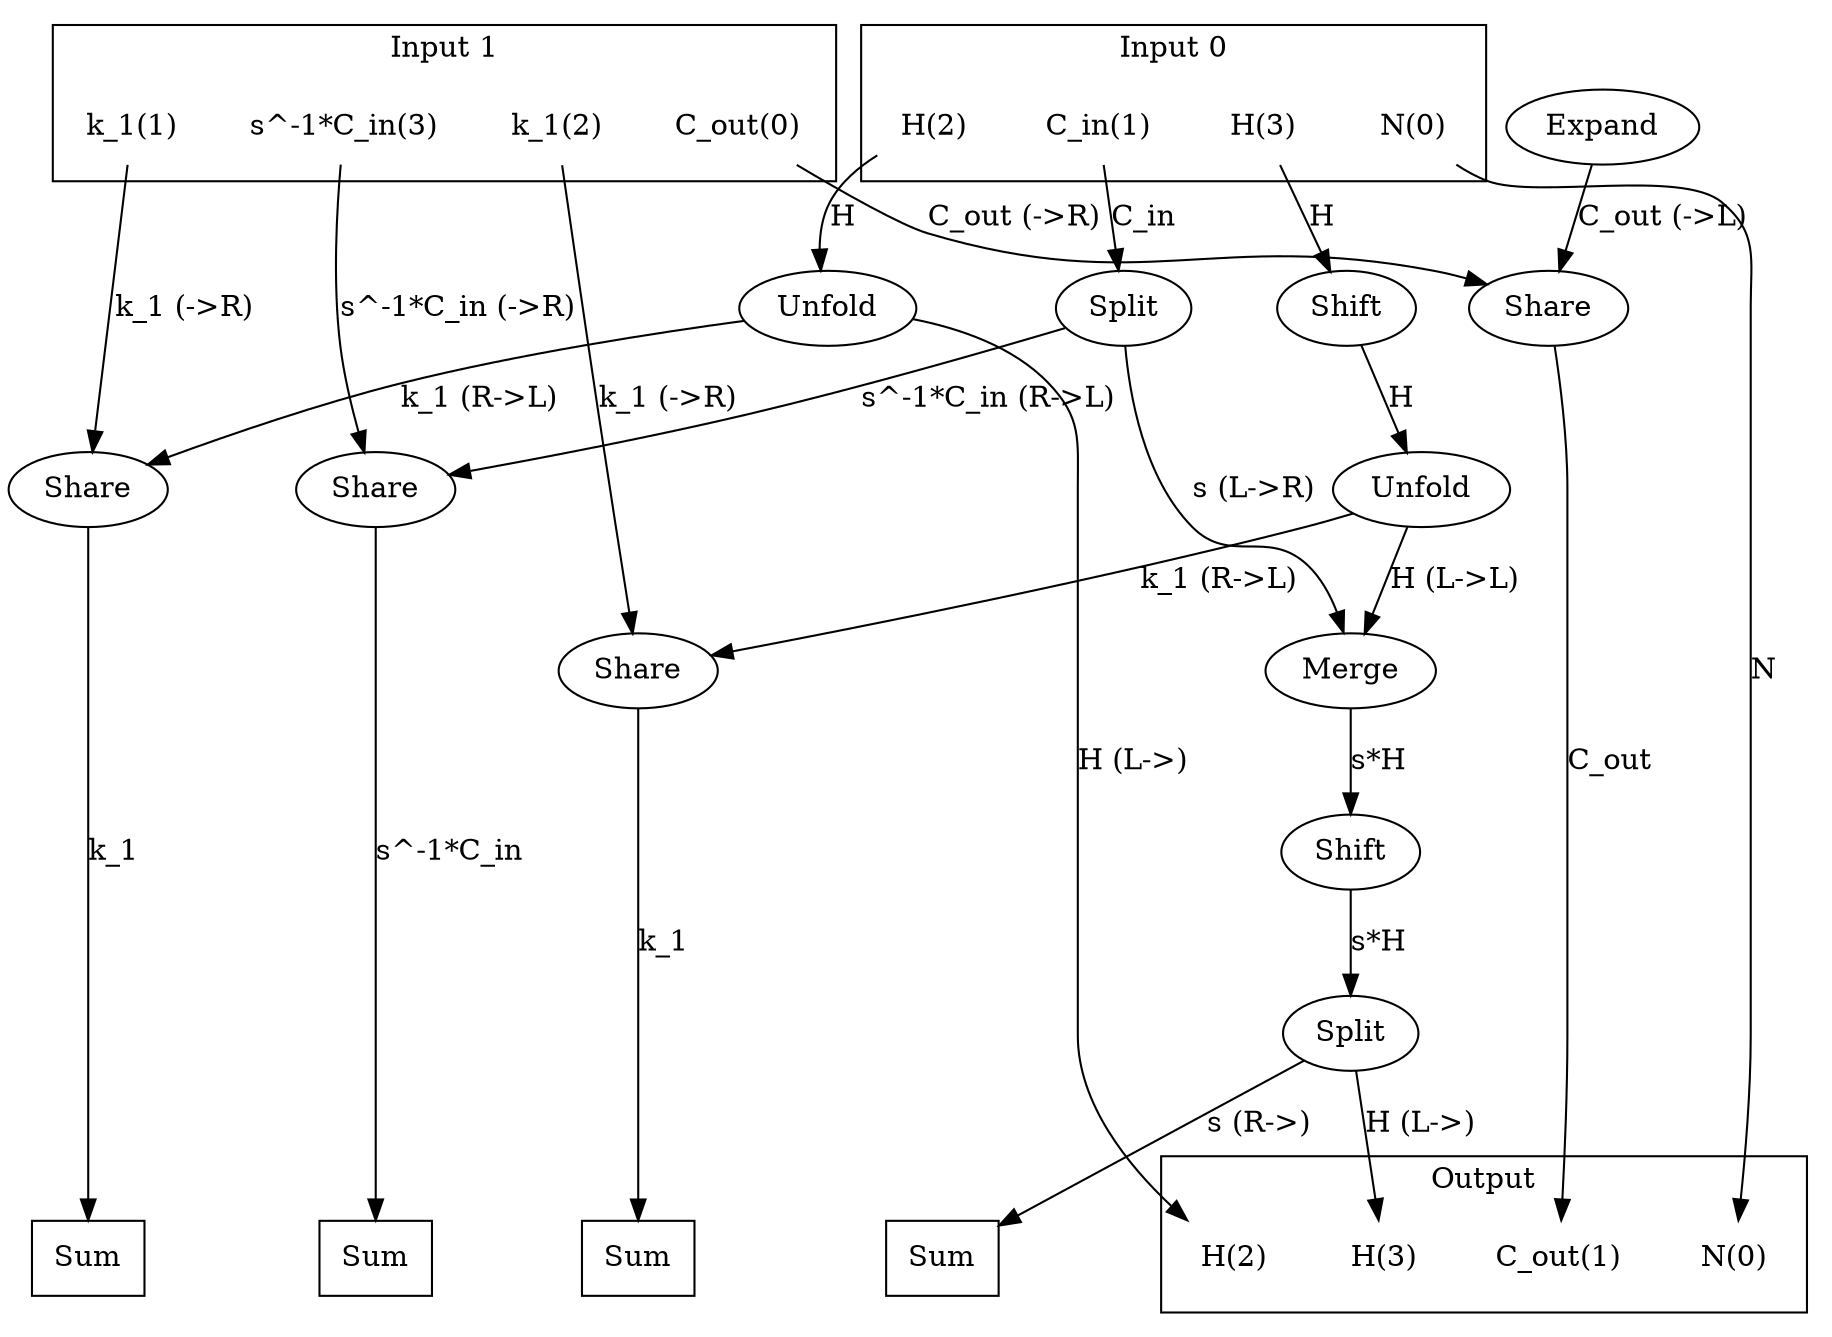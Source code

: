 digraph kernel_generated {
newrank = true;
op_0x55ad0b705c00 [label="Share"];
op_0x55ad0b705cf0 [label="Share"];
op_0x55ad0b705fc0 [label="Share"];
op_0x55ad0b706138 [label="Expand"];
op_0x55ad0b7074c0 [label="Shift"];
op_0x55ad0b707550 [label="Shift"];
op_0x55ad0b708080 [label="Split"];
op_0x55ad0b70c920 [label="Merge"];
op_0x55ad0b71c500 [label="Unfold"];
op_0x55ad0b757310 [label="Share"];
op_0x55ad0b769040 [label="Split"];
op_0x55ad0b7a6300 [label="Unfold"];
reduce_0x7ef2c8002ce8 [label="Sum", shape=box];
reduce_0x7ef2c8001a98 [label="Sum", shape=box];
reduce_0x7ef2c8001ab0 [label="Sum", shape=box];
reduce_0x7ef2c8005540 [label="Sum", shape=box];
subgraph cluster_out {
label = "Output";
out_0 [label="N(0)", shape=none];
out_1 [label="C_out(1)", shape=none];
out_2 [label="H(2)", shape=none];
out_3 [label="H(3)", shape=none];
}
{ rank = same;
reduce_0x7ef2c8002ce8;
reduce_0x7ef2c8001a98;
reduce_0x7ef2c8001ab0;
reduce_0x7ef2c8005540;
out_0;
out_1;
out_2;
out_3;
}
subgraph cluster_in_0 {
label = "Input 0";
in_0_0 [label="N(0)", shape=none];
in_0_1 [label="C_in(1)", shape=none];
in_0_2 [label="H(2)", shape=none];
in_0_3 [label="H(3)", shape=none];
}
subgraph cluster_in_1 {
label = "Input 1";
in_1_0 [label="C_out(0)", shape=none];
in_1_1 [label="k_1(1)", shape=none];
in_1_2 [label="k_1(2)", shape=none];
in_1_3 [label="s^-1*C_in(3)", shape=none];
}
{ rank = same;
in_0_0;
in_0_1;
in_0_2;
in_0_3;
in_1_0;
in_1_1;
in_1_2;
in_1_3;
}
in_0_0 -> out_0 [label="N"];
in_0_1 -> op_0x55ad0b769040 [label="C_in"];
in_0_2 -> op_0x55ad0b71c500 [label="H"];
in_0_3 -> op_0x55ad0b707550 [label="H"];
in_1_0 -> op_0x55ad0b705c00 [label="C_out (->R)"];
in_1_1 -> op_0x55ad0b705cf0 [label="k_1 (->R)"];
in_1_2 -> op_0x55ad0b705fc0 [label="k_1 (->R)"];
in_1_3 -> op_0x55ad0b757310 [label="s^-1*C_in (->R)"];
op_0x55ad0b705c00 -> out_1 [label="C_out"];
op_0x55ad0b71c500 -> out_2 [label="H (L->)"];
op_0x55ad0b708080 -> out_3 [label="H (L->)"];
op_0x55ad0b706138 -> op_0x55ad0b705c00 [label="C_out (->L)"];
op_0x55ad0b71c500 -> op_0x55ad0b705cf0 [label="k_1 (R->L)"];
op_0x55ad0b7a6300 -> op_0x55ad0b705fc0 [label="k_1 (R->L)"];
op_0x55ad0b70c920 -> op_0x55ad0b7074c0 [label="s*H"];
op_0x55ad0b7074c0 -> op_0x55ad0b708080 [label="s*H"];
op_0x55ad0b7a6300 -> op_0x55ad0b70c920 [label="H (L->L)"];
op_0x55ad0b769040 -> op_0x55ad0b70c920 [label="s (L->R)"];
op_0x55ad0b769040 -> op_0x55ad0b757310 [label="s^-1*C_in (R->L)"];
op_0x55ad0b707550 -> op_0x55ad0b7a6300 [label="H"];
op_0x55ad0b705cf0 -> reduce_0x7ef2c8001a98 [label="k_1"];
op_0x55ad0b705fc0 -> reduce_0x7ef2c8001ab0 [label="k_1"];
op_0x55ad0b708080 -> reduce_0x7ef2c8002ce8 [label="s (R->)"];
op_0x55ad0b757310 -> reduce_0x7ef2c8005540 [label="s^-1*C_in"];
}
